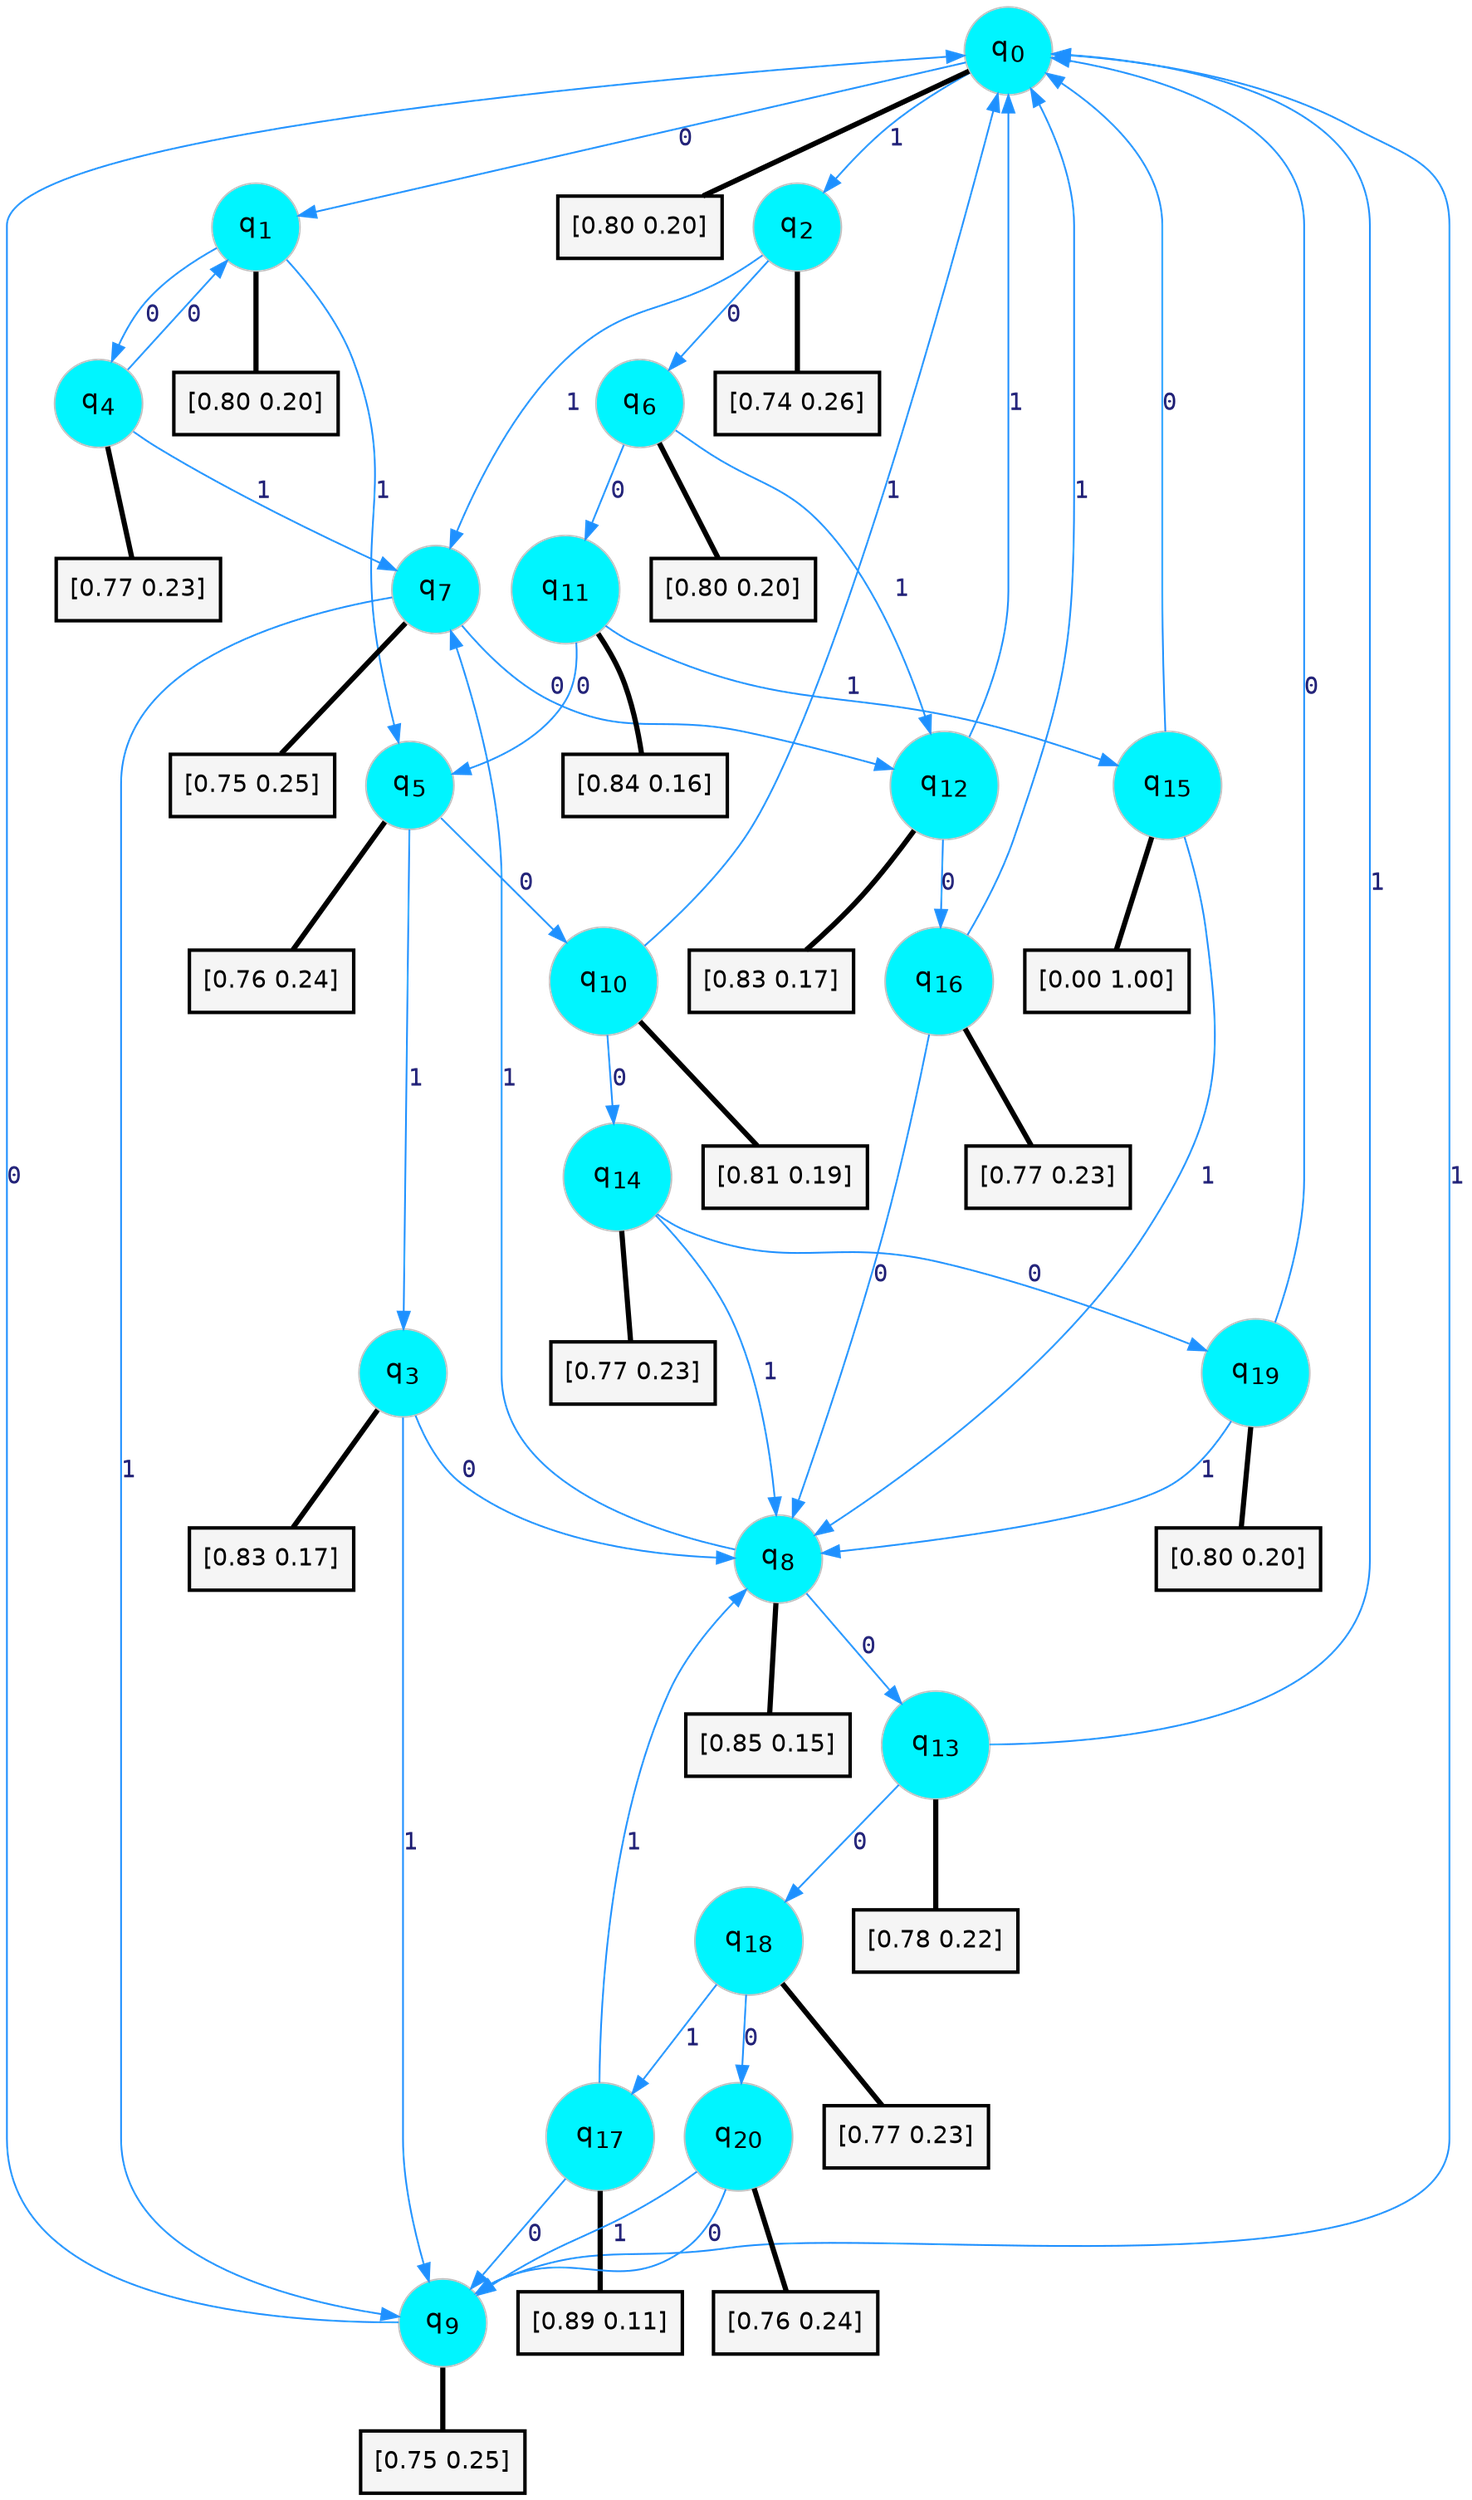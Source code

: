 digraph G {
graph [
bgcolor=transparent, dpi=300, rankdir=TD, size="40,25"];
node [
color=gray, fillcolor=turquoise1, fontcolor=black, fontname=Helvetica, fontsize=16, fontweight=bold, shape=circle, style=filled];
edge [
arrowsize=1, color=dodgerblue1, fontcolor=midnightblue, fontname=courier, fontweight=bold, penwidth=1, style=solid, weight=20];
0[label=<q<SUB>0</SUB>>];
1[label=<q<SUB>1</SUB>>];
2[label=<q<SUB>2</SUB>>];
3[label=<q<SUB>3</SUB>>];
4[label=<q<SUB>4</SUB>>];
5[label=<q<SUB>5</SUB>>];
6[label=<q<SUB>6</SUB>>];
7[label=<q<SUB>7</SUB>>];
8[label=<q<SUB>8</SUB>>];
9[label=<q<SUB>9</SUB>>];
10[label=<q<SUB>10</SUB>>];
11[label=<q<SUB>11</SUB>>];
12[label=<q<SUB>12</SUB>>];
13[label=<q<SUB>13</SUB>>];
14[label=<q<SUB>14</SUB>>];
15[label=<q<SUB>15</SUB>>];
16[label=<q<SUB>16</SUB>>];
17[label=<q<SUB>17</SUB>>];
18[label=<q<SUB>18</SUB>>];
19[label=<q<SUB>19</SUB>>];
20[label=<q<SUB>20</SUB>>];
21[label="[0.80 0.20]", shape=box,fontcolor=black, fontname=Helvetica, fontsize=14, penwidth=2, fillcolor=whitesmoke,color=black];
22[label="[0.80 0.20]", shape=box,fontcolor=black, fontname=Helvetica, fontsize=14, penwidth=2, fillcolor=whitesmoke,color=black];
23[label="[0.74 0.26]", shape=box,fontcolor=black, fontname=Helvetica, fontsize=14, penwidth=2, fillcolor=whitesmoke,color=black];
24[label="[0.83 0.17]", shape=box,fontcolor=black, fontname=Helvetica, fontsize=14, penwidth=2, fillcolor=whitesmoke,color=black];
25[label="[0.77 0.23]", shape=box,fontcolor=black, fontname=Helvetica, fontsize=14, penwidth=2, fillcolor=whitesmoke,color=black];
26[label="[0.76 0.24]", shape=box,fontcolor=black, fontname=Helvetica, fontsize=14, penwidth=2, fillcolor=whitesmoke,color=black];
27[label="[0.80 0.20]", shape=box,fontcolor=black, fontname=Helvetica, fontsize=14, penwidth=2, fillcolor=whitesmoke,color=black];
28[label="[0.75 0.25]", shape=box,fontcolor=black, fontname=Helvetica, fontsize=14, penwidth=2, fillcolor=whitesmoke,color=black];
29[label="[0.85 0.15]", shape=box,fontcolor=black, fontname=Helvetica, fontsize=14, penwidth=2, fillcolor=whitesmoke,color=black];
30[label="[0.75 0.25]", shape=box,fontcolor=black, fontname=Helvetica, fontsize=14, penwidth=2, fillcolor=whitesmoke,color=black];
31[label="[0.81 0.19]", shape=box,fontcolor=black, fontname=Helvetica, fontsize=14, penwidth=2, fillcolor=whitesmoke,color=black];
32[label="[0.84 0.16]", shape=box,fontcolor=black, fontname=Helvetica, fontsize=14, penwidth=2, fillcolor=whitesmoke,color=black];
33[label="[0.83 0.17]", shape=box,fontcolor=black, fontname=Helvetica, fontsize=14, penwidth=2, fillcolor=whitesmoke,color=black];
34[label="[0.78 0.22]", shape=box,fontcolor=black, fontname=Helvetica, fontsize=14, penwidth=2, fillcolor=whitesmoke,color=black];
35[label="[0.77 0.23]", shape=box,fontcolor=black, fontname=Helvetica, fontsize=14, penwidth=2, fillcolor=whitesmoke,color=black];
36[label="[0.00 1.00]", shape=box,fontcolor=black, fontname=Helvetica, fontsize=14, penwidth=2, fillcolor=whitesmoke,color=black];
37[label="[0.77 0.23]", shape=box,fontcolor=black, fontname=Helvetica, fontsize=14, penwidth=2, fillcolor=whitesmoke,color=black];
38[label="[0.89 0.11]", shape=box,fontcolor=black, fontname=Helvetica, fontsize=14, penwidth=2, fillcolor=whitesmoke,color=black];
39[label="[0.77 0.23]", shape=box,fontcolor=black, fontname=Helvetica, fontsize=14, penwidth=2, fillcolor=whitesmoke,color=black];
40[label="[0.80 0.20]", shape=box,fontcolor=black, fontname=Helvetica, fontsize=14, penwidth=2, fillcolor=whitesmoke,color=black];
41[label="[0.76 0.24]", shape=box,fontcolor=black, fontname=Helvetica, fontsize=14, penwidth=2, fillcolor=whitesmoke,color=black];
0->1 [label=0];
0->2 [label=1];
0->21 [arrowhead=none, penwidth=3,color=black];
1->4 [label=0];
1->5 [label=1];
1->22 [arrowhead=none, penwidth=3,color=black];
2->6 [label=0];
2->7 [label=1];
2->23 [arrowhead=none, penwidth=3,color=black];
3->8 [label=0];
3->9 [label=1];
3->24 [arrowhead=none, penwidth=3,color=black];
4->1 [label=0];
4->7 [label=1];
4->25 [arrowhead=none, penwidth=3,color=black];
5->10 [label=0];
5->3 [label=1];
5->26 [arrowhead=none, penwidth=3,color=black];
6->11 [label=0];
6->12 [label=1];
6->27 [arrowhead=none, penwidth=3,color=black];
7->12 [label=0];
7->9 [label=1];
7->28 [arrowhead=none, penwidth=3,color=black];
8->13 [label=0];
8->7 [label=1];
8->29 [arrowhead=none, penwidth=3,color=black];
9->0 [label=0];
9->0 [label=1];
9->30 [arrowhead=none, penwidth=3,color=black];
10->14 [label=0];
10->0 [label=1];
10->31 [arrowhead=none, penwidth=3,color=black];
11->5 [label=0];
11->15 [label=1];
11->32 [arrowhead=none, penwidth=3,color=black];
12->16 [label=0];
12->0 [label=1];
12->33 [arrowhead=none, penwidth=3,color=black];
13->18 [label=0];
13->0 [label=1];
13->34 [arrowhead=none, penwidth=3,color=black];
14->19 [label=0];
14->8 [label=1];
14->35 [arrowhead=none, penwidth=3,color=black];
15->0 [label=0];
15->8 [label=1];
15->36 [arrowhead=none, penwidth=3,color=black];
16->8 [label=0];
16->0 [label=1];
16->37 [arrowhead=none, penwidth=3,color=black];
17->9 [label=0];
17->8 [label=1];
17->38 [arrowhead=none, penwidth=3,color=black];
18->20 [label=0];
18->17 [label=1];
18->39 [arrowhead=none, penwidth=3,color=black];
19->0 [label=0];
19->8 [label=1];
19->40 [arrowhead=none, penwidth=3,color=black];
20->9 [label=0];
20->9 [label=1];
20->41 [arrowhead=none, penwidth=3,color=black];
}
